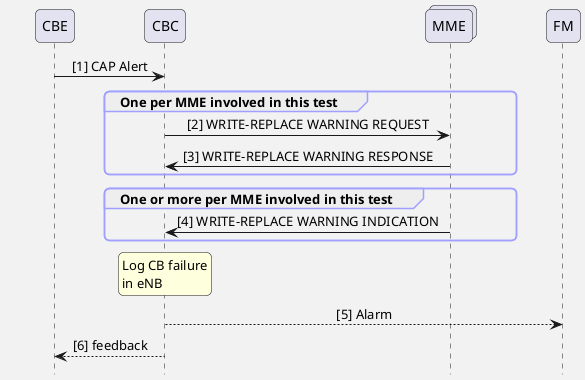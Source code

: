 @startuml
hide footbox
skinparam Shadowing false
skinparam BackgroundColor #f2f2f2
skinparam SequenceGroupBodyBackgroundColor transparent
skinparam roundcorner 10
skinparam ParticipantPadding 30
skinparam BoxPadding 10
skinparam SequenceGroupBorderColor #a0a0ff
skinparam SequenceMessageAlign center

participant CBE as cbe
participant CBC as cbc
collections MME as mme
participant FM as fm

cbe -> cbc: [1] CAP Alert

group One per MME involved in this test
    cbc -> mme: [2] WRITE-REPLACE WARNING REQUEST
    mme -> cbc: [3] WRITE-REPLACE WARNING RESPONSE
end
group One or more per MME involved in this test
    mme -> cbc: [4] WRITE-REPLACE WARNING INDICATION
end
rnote over cbc
    Log CB failure
    in eNB
endrnote
cbc --> fm: [5] Alarm
cbc --> cbe: [6] feedback

@enduml